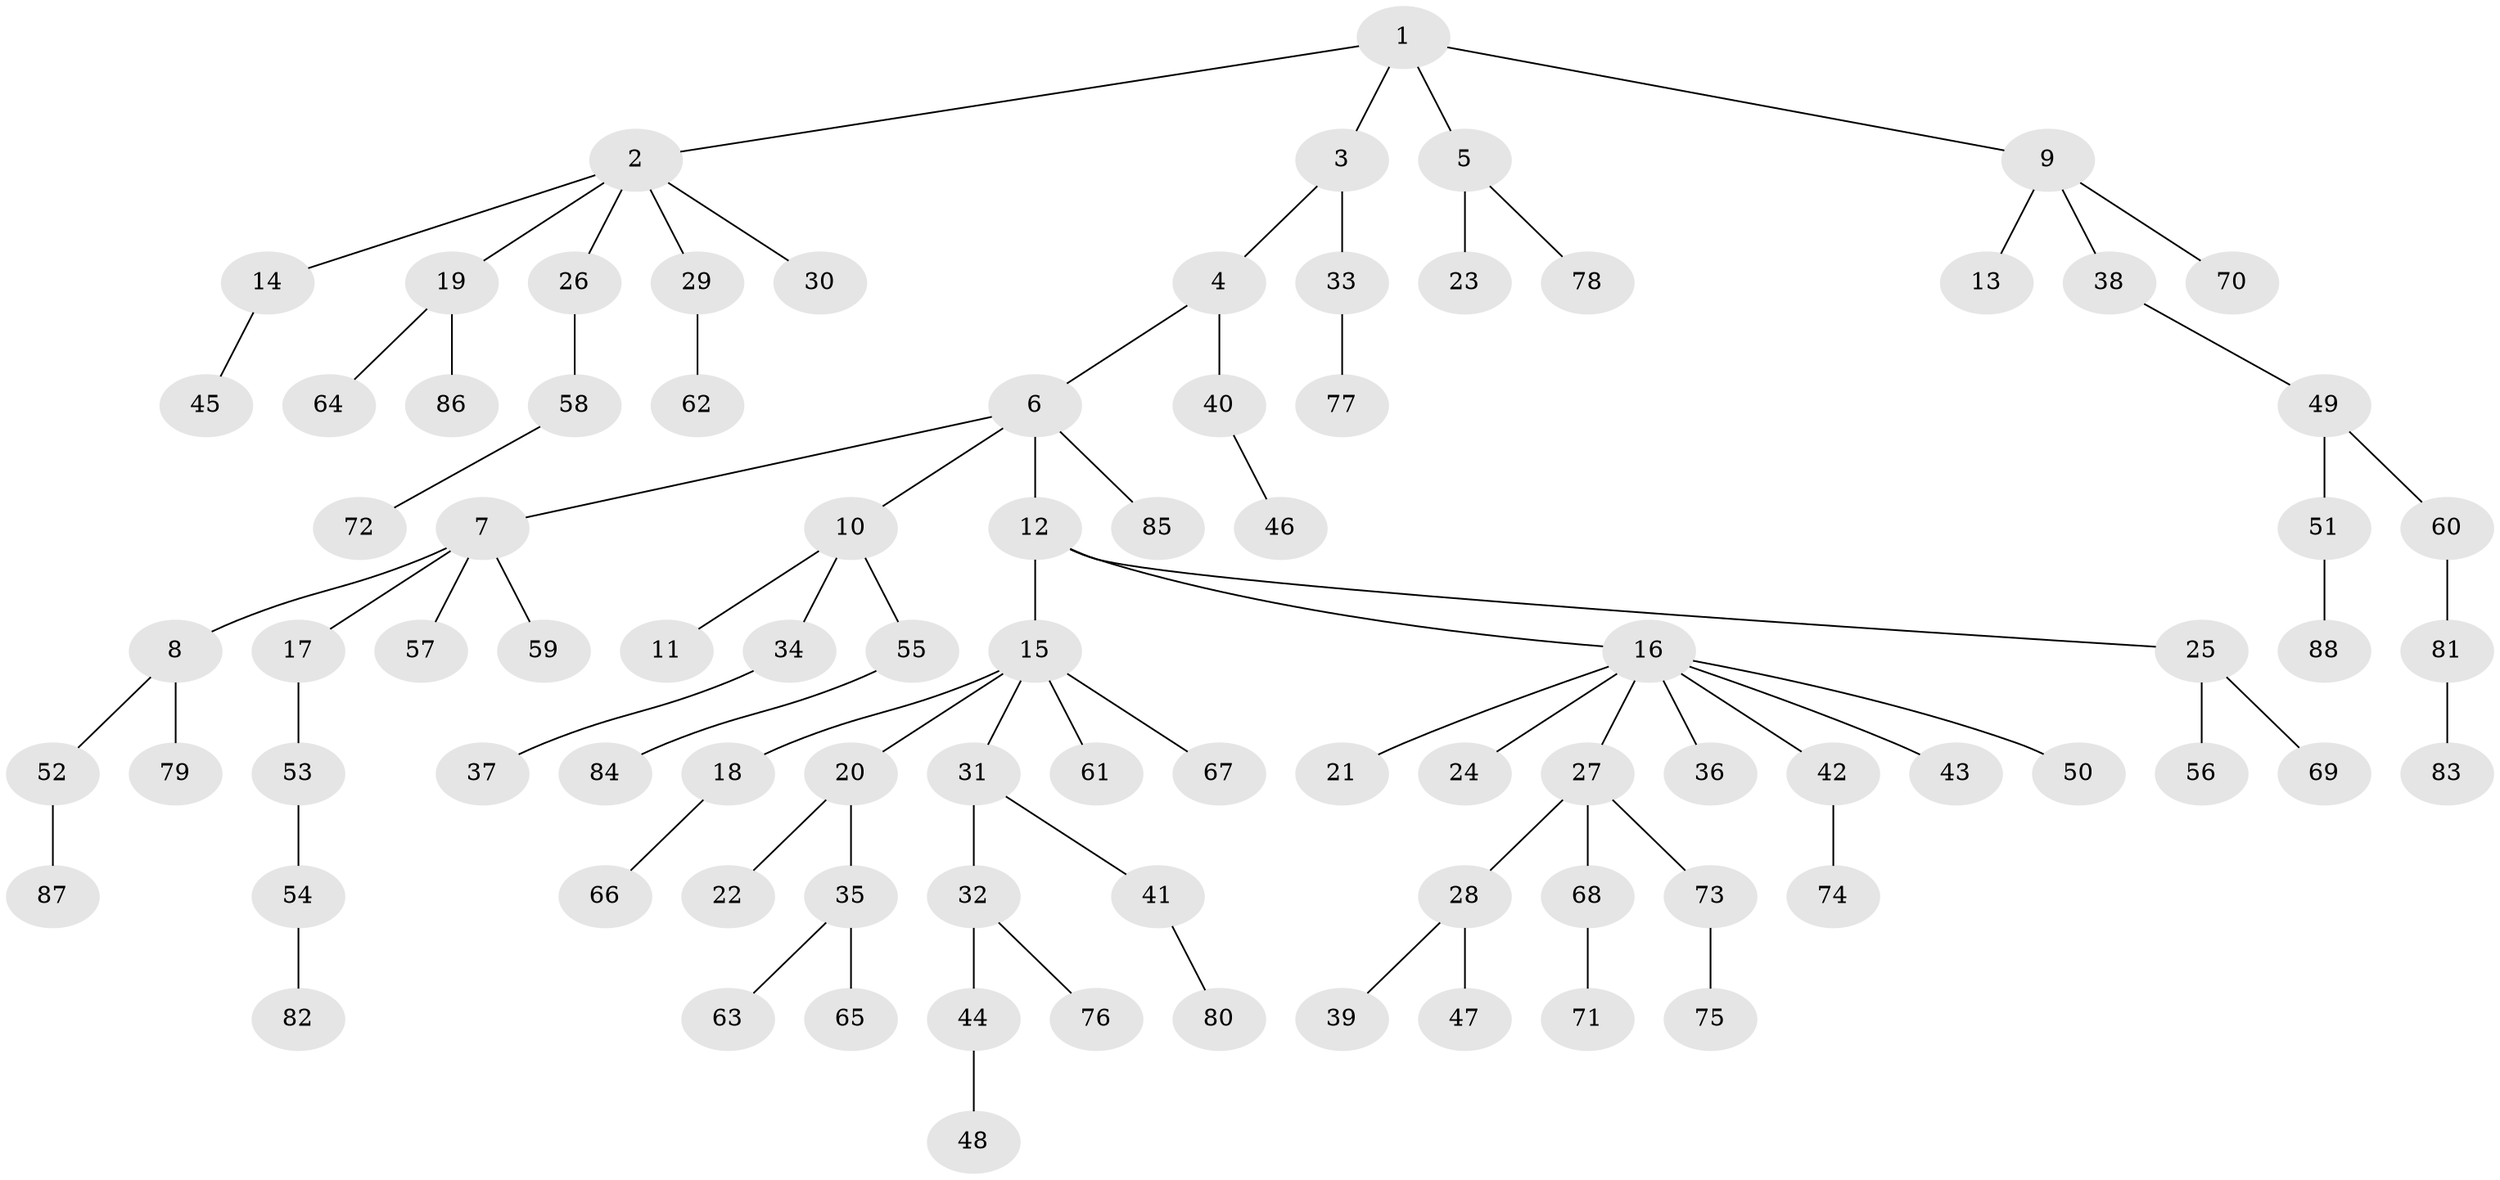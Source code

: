 // Generated by graph-tools (version 1.1) at 2025/11/02/27/25 16:11:28]
// undirected, 88 vertices, 87 edges
graph export_dot {
graph [start="1"]
  node [color=gray90,style=filled];
  1;
  2;
  3;
  4;
  5;
  6;
  7;
  8;
  9;
  10;
  11;
  12;
  13;
  14;
  15;
  16;
  17;
  18;
  19;
  20;
  21;
  22;
  23;
  24;
  25;
  26;
  27;
  28;
  29;
  30;
  31;
  32;
  33;
  34;
  35;
  36;
  37;
  38;
  39;
  40;
  41;
  42;
  43;
  44;
  45;
  46;
  47;
  48;
  49;
  50;
  51;
  52;
  53;
  54;
  55;
  56;
  57;
  58;
  59;
  60;
  61;
  62;
  63;
  64;
  65;
  66;
  67;
  68;
  69;
  70;
  71;
  72;
  73;
  74;
  75;
  76;
  77;
  78;
  79;
  80;
  81;
  82;
  83;
  84;
  85;
  86;
  87;
  88;
  1 -- 2;
  1 -- 3;
  1 -- 5;
  1 -- 9;
  2 -- 14;
  2 -- 19;
  2 -- 26;
  2 -- 29;
  2 -- 30;
  3 -- 4;
  3 -- 33;
  4 -- 6;
  4 -- 40;
  5 -- 23;
  5 -- 78;
  6 -- 7;
  6 -- 10;
  6 -- 12;
  6 -- 85;
  7 -- 8;
  7 -- 17;
  7 -- 57;
  7 -- 59;
  8 -- 52;
  8 -- 79;
  9 -- 13;
  9 -- 38;
  9 -- 70;
  10 -- 11;
  10 -- 34;
  10 -- 55;
  12 -- 15;
  12 -- 16;
  12 -- 25;
  14 -- 45;
  15 -- 18;
  15 -- 20;
  15 -- 31;
  15 -- 61;
  15 -- 67;
  16 -- 21;
  16 -- 24;
  16 -- 27;
  16 -- 36;
  16 -- 42;
  16 -- 43;
  16 -- 50;
  17 -- 53;
  18 -- 66;
  19 -- 64;
  19 -- 86;
  20 -- 22;
  20 -- 35;
  25 -- 56;
  25 -- 69;
  26 -- 58;
  27 -- 28;
  27 -- 68;
  27 -- 73;
  28 -- 39;
  28 -- 47;
  29 -- 62;
  31 -- 32;
  31 -- 41;
  32 -- 44;
  32 -- 76;
  33 -- 77;
  34 -- 37;
  35 -- 63;
  35 -- 65;
  38 -- 49;
  40 -- 46;
  41 -- 80;
  42 -- 74;
  44 -- 48;
  49 -- 51;
  49 -- 60;
  51 -- 88;
  52 -- 87;
  53 -- 54;
  54 -- 82;
  55 -- 84;
  58 -- 72;
  60 -- 81;
  68 -- 71;
  73 -- 75;
  81 -- 83;
}
